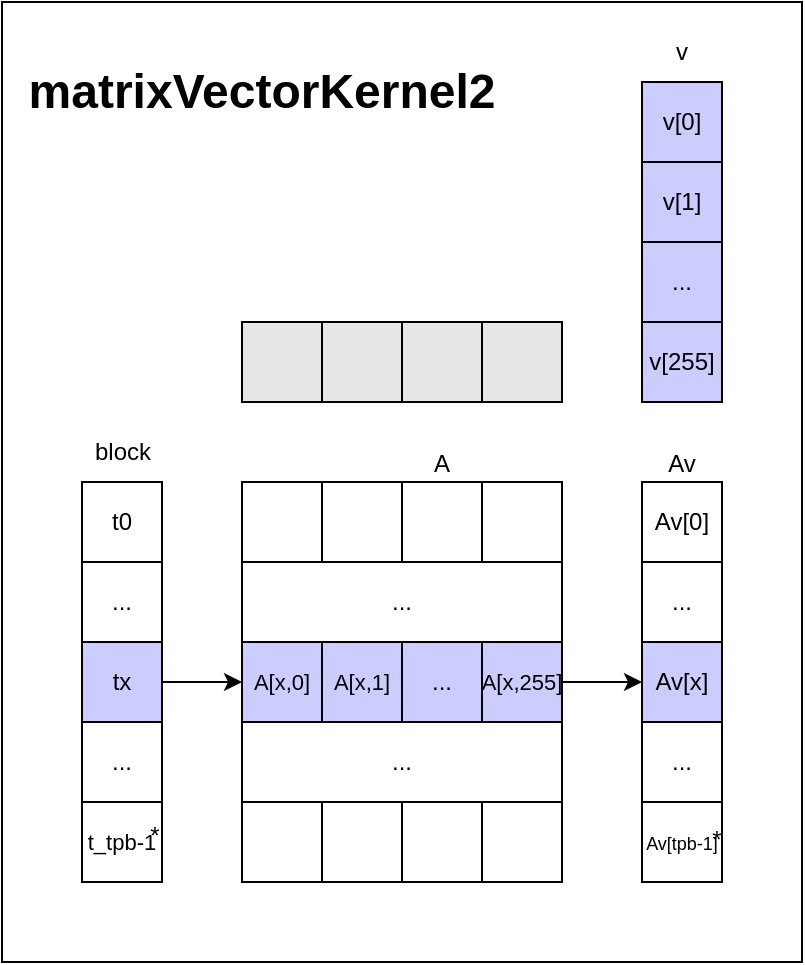 <mxfile version="21.2.8" type="device">
  <diagram name="Página-1" id="S9nwZaPktSALnYSTJC7f">
    <mxGraphModel dx="989" dy="1746" grid="1" gridSize="10" guides="1" tooltips="1" connect="1" arrows="1" fold="1" page="1" pageScale="1" pageWidth="827" pageHeight="1169" math="0" shadow="0">
      <root>
        <mxCell id="0" />
        <mxCell id="1" parent="0" />
        <mxCell id="QSa8bdiA5MTuivehpUz_-1" value="" style="rounded=0;whiteSpace=wrap;html=1;" vertex="1" parent="1">
          <mxGeometry x="40" y="-280" width="400" height="480" as="geometry" />
        </mxCell>
        <mxCell id="QSa8bdiA5MTuivehpUz_-2" value="&lt;font style=&quot;font-size: 11px;&quot;&gt;A[x,0]&lt;/font&gt;" style="rounded=0;whiteSpace=wrap;html=1;fillColor=#CCCCFF;" vertex="1" parent="1">
          <mxGeometry x="160" y="40" width="40" height="40" as="geometry" />
        </mxCell>
        <mxCell id="QSa8bdiA5MTuivehpUz_-3" value="" style="rounded=0;whiteSpace=wrap;html=1;" vertex="1" parent="1">
          <mxGeometry x="160" y="-40" width="40" height="40" as="geometry" />
        </mxCell>
        <mxCell id="QSa8bdiA5MTuivehpUz_-4" value="" style="rounded=0;whiteSpace=wrap;html=1;" vertex="1" parent="1">
          <mxGeometry x="200" width="40" height="40" as="geometry" />
        </mxCell>
        <mxCell id="QSa8bdiA5MTuivehpUz_-5" value="&lt;font style=&quot;font-size: 11px;&quot;&gt;A[x,1]&lt;/font&gt;" style="rounded=0;whiteSpace=wrap;html=1;fillColor=#CCCCFF;" vertex="1" parent="1">
          <mxGeometry x="200" y="40" width="40" height="40" as="geometry" />
        </mxCell>
        <mxCell id="QSa8bdiA5MTuivehpUz_-6" value="" style="rounded=0;whiteSpace=wrap;html=1;" vertex="1" parent="1">
          <mxGeometry x="200" y="-40" width="40" height="40" as="geometry" />
        </mxCell>
        <mxCell id="QSa8bdiA5MTuivehpUz_-7" value="..." style="rounded=0;whiteSpace=wrap;html=1;" vertex="1" parent="1">
          <mxGeometry x="160" width="160" height="40" as="geometry" />
        </mxCell>
        <mxCell id="QSa8bdiA5MTuivehpUz_-8" value="..." style="rounded=0;whiteSpace=wrap;html=1;" vertex="1" parent="1">
          <mxGeometry x="160" y="80" width="160" height="40" as="geometry" />
        </mxCell>
        <mxCell id="QSa8bdiA5MTuivehpUz_-9" value="..." style="rounded=0;whiteSpace=wrap;html=1;fillColor=#CCCCFF;" vertex="1" parent="1">
          <mxGeometry x="240" y="40" width="40" height="40" as="geometry" />
        </mxCell>
        <mxCell id="QSa8bdiA5MTuivehpUz_-10" value="" style="rounded=0;whiteSpace=wrap;html=1;" vertex="1" parent="1">
          <mxGeometry x="240" y="-40" width="40" height="40" as="geometry" />
        </mxCell>
        <mxCell id="QSa8bdiA5MTuivehpUz_-11" style="edgeStyle=orthogonalEdgeStyle;rounded=0;orthogonalLoop=1;jettySize=auto;html=1;" edge="1" parent="1" source="QSa8bdiA5MTuivehpUz_-12" target="QSa8bdiA5MTuivehpUz_-33">
          <mxGeometry relative="1" as="geometry" />
        </mxCell>
        <mxCell id="QSa8bdiA5MTuivehpUz_-12" value="&lt;font style=&quot;font-size: 11px;&quot;&gt;A[x,255]&lt;/font&gt;" style="rounded=0;whiteSpace=wrap;html=1;fillColor=#CCCCFF;" vertex="1" parent="1">
          <mxGeometry x="280" y="40" width="40" height="40" as="geometry" />
        </mxCell>
        <mxCell id="QSa8bdiA5MTuivehpUz_-13" value="" style="rounded=0;whiteSpace=wrap;html=1;" vertex="1" parent="1">
          <mxGeometry x="280" y="-40" width="40" height="40" as="geometry" />
        </mxCell>
        <mxCell id="QSa8bdiA5MTuivehpUz_-14" value="" style="rounded=0;whiteSpace=wrap;html=1;" vertex="1" parent="1">
          <mxGeometry x="80" y="-40" width="40" height="160" as="geometry" />
        </mxCell>
        <mxCell id="QSa8bdiA5MTuivehpUz_-15" value="t0" style="rounded=0;whiteSpace=wrap;html=1;" vertex="1" parent="1">
          <mxGeometry x="80" y="-40" width="40" height="40" as="geometry" />
        </mxCell>
        <mxCell id="QSa8bdiA5MTuivehpUz_-16" value="&lt;font style=&quot;font-size: 11px;&quot;&gt;t_tpb-1&lt;/font&gt;" style="rounded=0;whiteSpace=wrap;html=1;" vertex="1" parent="1">
          <mxGeometry x="80" y="120" width="40" height="40" as="geometry" />
        </mxCell>
        <mxCell id="QSa8bdiA5MTuivehpUz_-17" style="edgeStyle=orthogonalEdgeStyle;rounded=0;orthogonalLoop=1;jettySize=auto;html=1;entryX=0;entryY=0.5;entryDx=0;entryDy=0;" edge="1" parent="1" source="QSa8bdiA5MTuivehpUz_-18" target="QSa8bdiA5MTuivehpUz_-2">
          <mxGeometry relative="1" as="geometry" />
        </mxCell>
        <mxCell id="QSa8bdiA5MTuivehpUz_-18" value="tx" style="rounded=0;whiteSpace=wrap;html=1;fillColor=#CCCCFF;" vertex="1" parent="1">
          <mxGeometry x="80" y="40" width="40" height="40" as="geometry" />
        </mxCell>
        <mxCell id="QSa8bdiA5MTuivehpUz_-19" value="..." style="rounded=0;whiteSpace=wrap;html=1;" vertex="1" parent="1">
          <mxGeometry x="80" y="80" width="40" height="40" as="geometry" />
        </mxCell>
        <mxCell id="QSa8bdiA5MTuivehpUz_-20" value="block" style="text;html=1;align=center;verticalAlign=middle;resizable=0;points=[];autosize=1;strokeColor=none;fillColor=none;" vertex="1" parent="1">
          <mxGeometry x="75" y="-70" width="50" height="30" as="geometry" />
        </mxCell>
        <mxCell id="QSa8bdiA5MTuivehpUz_-22" value="v[255]" style="rounded=0;whiteSpace=wrap;html=1;fillColor=#ccccff;" vertex="1" parent="1">
          <mxGeometry x="360" y="-120" width="40" height="40" as="geometry" />
        </mxCell>
        <mxCell id="QSa8bdiA5MTuivehpUz_-23" value="..." style="rounded=0;whiteSpace=wrap;html=1;fillColor=#ccccff;" vertex="1" parent="1">
          <mxGeometry x="360" y="-160" width="40" height="40" as="geometry" />
        </mxCell>
        <mxCell id="QSa8bdiA5MTuivehpUz_-25" value="v[1]" style="rounded=0;whiteSpace=wrap;html=1;fillColor=#ccccff;" vertex="1" parent="1">
          <mxGeometry x="360" y="-200" width="40" height="40" as="geometry" />
        </mxCell>
        <mxCell id="QSa8bdiA5MTuivehpUz_-27" value="v[0]" style="rounded=0;whiteSpace=wrap;html=1;fillColor=#ccccff;" vertex="1" parent="1">
          <mxGeometry x="360" y="-240" width="40" height="40" as="geometry" />
        </mxCell>
        <mxCell id="QSa8bdiA5MTuivehpUz_-28" value="" style="rounded=0;whiteSpace=wrap;html=1;" vertex="1" parent="1">
          <mxGeometry x="200" y="120" width="40" height="40" as="geometry" />
        </mxCell>
        <mxCell id="QSa8bdiA5MTuivehpUz_-29" value="" style="rounded=0;whiteSpace=wrap;html=1;" vertex="1" parent="1">
          <mxGeometry x="160" y="120" width="40" height="40" as="geometry" />
        </mxCell>
        <mxCell id="QSa8bdiA5MTuivehpUz_-30" value="" style="rounded=0;whiteSpace=wrap;html=1;" vertex="1" parent="1">
          <mxGeometry x="280" y="120" width="40" height="40" as="geometry" />
        </mxCell>
        <mxCell id="QSa8bdiA5MTuivehpUz_-31" value="" style="rounded=0;whiteSpace=wrap;html=1;" vertex="1" parent="1">
          <mxGeometry x="240" y="120" width="40" height="40" as="geometry" />
        </mxCell>
        <mxCell id="QSa8bdiA5MTuivehpUz_-32" value="..." style="rounded=0;whiteSpace=wrap;html=1;" vertex="1" parent="1">
          <mxGeometry x="80" width="40" height="40" as="geometry" />
        </mxCell>
        <mxCell id="QSa8bdiA5MTuivehpUz_-33" value="Av[x]" style="rounded=0;whiteSpace=wrap;html=1;fillColor=#CCCCFF;" vertex="1" parent="1">
          <mxGeometry x="360" y="40" width="40" height="40" as="geometry" />
        </mxCell>
        <mxCell id="QSa8bdiA5MTuivehpUz_-34" value="..." style="rounded=0;whiteSpace=wrap;html=1;" vertex="1" parent="1">
          <mxGeometry x="360" width="40" height="40" as="geometry" />
        </mxCell>
        <mxCell id="QSa8bdiA5MTuivehpUz_-35" value="Av[0]" style="rounded=0;whiteSpace=wrap;html=1;" vertex="1" parent="1">
          <mxGeometry x="360" y="-40" width="40" height="40" as="geometry" />
        </mxCell>
        <mxCell id="QSa8bdiA5MTuivehpUz_-36" value="..." style="rounded=0;whiteSpace=wrap;html=1;" vertex="1" parent="1">
          <mxGeometry x="360" y="80" width="40" height="40" as="geometry" />
        </mxCell>
        <mxCell id="QSa8bdiA5MTuivehpUz_-37" value="&lt;font style=&quot;font-size: 9px;&quot;&gt;Av[tpb-1]&lt;/font&gt;" style="rounded=0;whiteSpace=wrap;html=1;" vertex="1" parent="1">
          <mxGeometry x="360" y="120" width="40" height="40" as="geometry" />
        </mxCell>
        <mxCell id="QSa8bdiA5MTuivehpUz_-38" value="*" style="text;html=1;align=center;verticalAlign=middle;resizable=0;points=[];autosize=1;strokeColor=none;fillColor=none;" vertex="1" parent="1">
          <mxGeometry x="101" y="122" width="30" height="30" as="geometry" />
        </mxCell>
        <mxCell id="QSa8bdiA5MTuivehpUz_-39" value="*" style="text;html=1;align=center;verticalAlign=middle;resizable=0;points=[];autosize=1;strokeColor=none;fillColor=none;" vertex="1" parent="1">
          <mxGeometry x="382" y="124" width="30" height="30" as="geometry" />
        </mxCell>
        <mxCell id="QSa8bdiA5MTuivehpUz_-40" value="A" style="text;html=1;strokeColor=none;fillColor=none;align=center;verticalAlign=middle;whiteSpace=wrap;rounded=0;" vertex="1" parent="1">
          <mxGeometry x="230" y="-64" width="60" height="30" as="geometry" />
        </mxCell>
        <mxCell id="QSa8bdiA5MTuivehpUz_-41" value="v" style="text;html=1;strokeColor=none;fillColor=none;align=center;verticalAlign=middle;whiteSpace=wrap;rounded=0;" vertex="1" parent="1">
          <mxGeometry x="350" y="-270" width="60" height="30" as="geometry" />
        </mxCell>
        <mxCell id="QSa8bdiA5MTuivehpUz_-42" value="Av" style="text;html=1;strokeColor=none;fillColor=none;align=center;verticalAlign=middle;whiteSpace=wrap;rounded=0;" vertex="1" parent="1">
          <mxGeometry x="350" y="-64" width="60" height="30" as="geometry" />
        </mxCell>
        <mxCell id="QSa8bdiA5MTuivehpUz_-44" value="&lt;h1&gt;matrixVectorKernel2&lt;/h1&gt;" style="text;html=1;strokeColor=none;fillColor=none;align=center;verticalAlign=middle;whiteSpace=wrap;rounded=0;" vertex="1" parent="1">
          <mxGeometry x="90" y="-250" width="160" height="30" as="geometry" />
        </mxCell>
        <mxCell id="QSa8bdiA5MTuivehpUz_-61" value="" style="rounded=0;whiteSpace=wrap;html=1;fillColor=#E6E6E6;" vertex="1" parent="1">
          <mxGeometry x="160" y="-120" width="40" height="40" as="geometry" />
        </mxCell>
        <mxCell id="QSa8bdiA5MTuivehpUz_-62" value="" style="rounded=0;whiteSpace=wrap;html=1;fillColor=#E6E6E6;" vertex="1" parent="1">
          <mxGeometry x="200" y="-120" width="40" height="40" as="geometry" />
        </mxCell>
        <mxCell id="QSa8bdiA5MTuivehpUz_-63" value="" style="rounded=0;whiteSpace=wrap;html=1;fillColor=#E6E6E6;" vertex="1" parent="1">
          <mxGeometry x="240" y="-120" width="40" height="40" as="geometry" />
        </mxCell>
        <mxCell id="QSa8bdiA5MTuivehpUz_-64" value="" style="rounded=0;whiteSpace=wrap;html=1;fillColor=#E6E6E6;" vertex="1" parent="1">
          <mxGeometry x="280" y="-120" width="40" height="40" as="geometry" />
        </mxCell>
      </root>
    </mxGraphModel>
  </diagram>
</mxfile>
